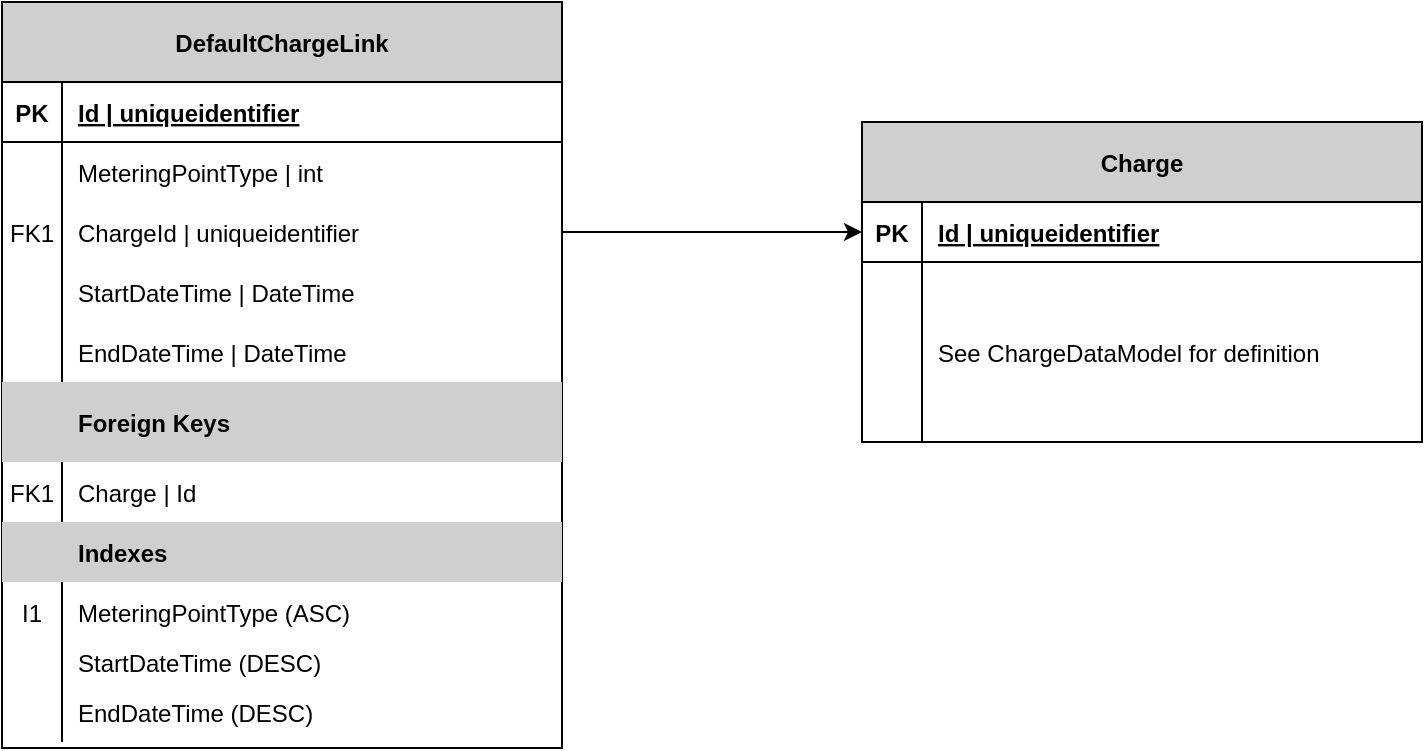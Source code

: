 <mxfile version="15.2.7" type="device"><diagram id="uxk1HS1SLVmlLjZ4p60N" name="DefaultChargeLinkSettings"><mxGraphModel dx="1086" dy="806" grid="1" gridSize="10" guides="1" tooltips="1" connect="1" arrows="1" fold="1" page="1" pageScale="1" pageWidth="827" pageHeight="1169" math="0" shadow="0"><root><mxCell id="0"/><mxCell id="1" parent="0"/><mxCell id="UlQkJTch8ZvqXynU9fnz-85" value="DefaultChargeLink" style="shape=table;startSize=40;container=1;collapsible=1;childLayout=tableLayout;fixedRows=1;rowLines=0;fontStyle=1;align=center;resizeLast=1;fillColor=#CFCFCF;" parent="1" vertex="1"><mxGeometry x="60" y="97" width="280" height="373" as="geometry"/></mxCell><mxCell id="UlQkJTch8ZvqXynU9fnz-86" value="" style="shape=partialRectangle;collapsible=0;dropTarget=0;pointerEvents=0;fillColor=none;top=0;left=0;bottom=1;right=0;points=[[0,0.5],[1,0.5]];portConstraint=eastwest;" parent="UlQkJTch8ZvqXynU9fnz-85" vertex="1"><mxGeometry y="40" width="280" height="30" as="geometry"/></mxCell><mxCell id="UlQkJTch8ZvqXynU9fnz-87" value="PK" style="shape=partialRectangle;connectable=0;fillColor=none;top=0;left=0;bottom=0;right=0;fontStyle=1;overflow=hidden;" parent="UlQkJTch8ZvqXynU9fnz-86" vertex="1"><mxGeometry width="30" height="30" as="geometry"/></mxCell><mxCell id="UlQkJTch8ZvqXynU9fnz-88" value="Id | uniqueidentifier" style="shape=partialRectangle;connectable=0;fillColor=none;top=0;left=0;bottom=0;right=0;align=left;spacingLeft=6;fontStyle=5;overflow=hidden;" parent="UlQkJTch8ZvqXynU9fnz-86" vertex="1"><mxGeometry x="30" width="250" height="30" as="geometry"/></mxCell><mxCell id="UlQkJTch8ZvqXynU9fnz-89" value="" style="shape=partialRectangle;collapsible=0;dropTarget=0;pointerEvents=0;fillColor=none;top=0;left=0;bottom=0;right=0;points=[[0,0.5],[1,0.5]];portConstraint=eastwest;" parent="UlQkJTch8ZvqXynU9fnz-85" vertex="1"><mxGeometry y="70" width="280" height="30" as="geometry"/></mxCell><mxCell id="UlQkJTch8ZvqXynU9fnz-90" value="" style="shape=partialRectangle;connectable=0;fillColor=none;top=0;left=0;bottom=0;right=0;editable=1;overflow=hidden;" parent="UlQkJTch8ZvqXynU9fnz-89" vertex="1"><mxGeometry width="30" height="30" as="geometry"/></mxCell><mxCell id="UlQkJTch8ZvqXynU9fnz-91" value="MeteringPointType | int" style="shape=partialRectangle;connectable=0;fillColor=none;top=0;left=0;bottom=0;right=0;align=left;spacingLeft=6;overflow=hidden;" parent="UlQkJTch8ZvqXynU9fnz-89" vertex="1"><mxGeometry x="30" width="250" height="30" as="geometry"/></mxCell><mxCell id="UlQkJTch8ZvqXynU9fnz-92" value="" style="shape=partialRectangle;collapsible=0;dropTarget=0;pointerEvents=0;fillColor=none;top=0;left=0;bottom=0;right=0;points=[[0,0.5],[1,0.5]];portConstraint=eastwest;" parent="UlQkJTch8ZvqXynU9fnz-85" vertex="1"><mxGeometry y="100" width="280" height="30" as="geometry"/></mxCell><mxCell id="UlQkJTch8ZvqXynU9fnz-93" value="FK1" style="shape=partialRectangle;connectable=0;fillColor=none;top=0;left=0;bottom=0;right=0;editable=1;overflow=hidden;" parent="UlQkJTch8ZvqXynU9fnz-92" vertex="1"><mxGeometry width="30" height="30" as="geometry"/></mxCell><mxCell id="UlQkJTch8ZvqXynU9fnz-94" value="ChargeId | uniqueidentifier" style="shape=partialRectangle;connectable=0;fillColor=none;top=0;left=0;bottom=0;right=0;align=left;spacingLeft=6;overflow=hidden;" parent="UlQkJTch8ZvqXynU9fnz-92" vertex="1"><mxGeometry x="30" width="250" height="30" as="geometry"/></mxCell><mxCell id="UlQkJTch8ZvqXynU9fnz-95" value="" style="shape=partialRectangle;collapsible=0;dropTarget=0;pointerEvents=0;fillColor=none;top=0;left=0;bottom=0;right=0;points=[[0,0.5],[1,0.5]];portConstraint=eastwest;" parent="UlQkJTch8ZvqXynU9fnz-85" vertex="1"><mxGeometry y="130" width="280" height="30" as="geometry"/></mxCell><mxCell id="UlQkJTch8ZvqXynU9fnz-96" value="" style="shape=partialRectangle;connectable=0;fillColor=none;top=0;left=0;bottom=0;right=0;editable=1;overflow=hidden;" parent="UlQkJTch8ZvqXynU9fnz-95" vertex="1"><mxGeometry width="30" height="30" as="geometry"/></mxCell><mxCell id="UlQkJTch8ZvqXynU9fnz-97" value="StartDateTime | DateTime" style="shape=partialRectangle;connectable=0;fillColor=none;top=0;left=0;bottom=0;right=0;align=left;spacingLeft=6;overflow=hidden;" parent="UlQkJTch8ZvqXynU9fnz-95" vertex="1"><mxGeometry x="30" width="250" height="30" as="geometry"/></mxCell><mxCell id="UlQkJTch8ZvqXynU9fnz-98" style="shape=partialRectangle;collapsible=0;dropTarget=0;pointerEvents=0;fillColor=none;top=0;left=0;bottom=0;right=0;points=[[0,0.5],[1,0.5]];portConstraint=eastwest;" parent="UlQkJTch8ZvqXynU9fnz-85" vertex="1"><mxGeometry y="160" width="280" height="30" as="geometry"/></mxCell><mxCell id="UlQkJTch8ZvqXynU9fnz-99" value="" style="shape=partialRectangle;connectable=0;fillColor=none;top=0;left=0;bottom=0;right=0;editable=1;overflow=hidden;" parent="UlQkJTch8ZvqXynU9fnz-98" vertex="1"><mxGeometry width="30" height="30" as="geometry"/></mxCell><mxCell id="UlQkJTch8ZvqXynU9fnz-100" value="EndDateTime | DateTime" style="shape=partialRectangle;connectable=0;fillColor=none;top=0;left=0;bottom=0;right=0;align=left;spacingLeft=6;overflow=hidden;" parent="UlQkJTch8ZvqXynU9fnz-98" vertex="1"><mxGeometry x="30" width="250" height="30" as="geometry"/></mxCell><mxCell id="UlQkJTch8ZvqXynU9fnz-113" style="shape=partialRectangle;collapsible=0;dropTarget=0;pointerEvents=0;fillColor=none;top=0;left=0;bottom=0;right=0;points=[[0,0.5],[1,0.5]];portConstraint=eastwest;" parent="UlQkJTch8ZvqXynU9fnz-85" vertex="1"><mxGeometry y="190" width="280" height="40" as="geometry"/></mxCell><mxCell id="UlQkJTch8ZvqXynU9fnz-114" style="shape=partialRectangle;connectable=0;top=0;left=0;bottom=0;right=0;editable=1;overflow=hidden;strokeColor=#CFCFCF;fillColor=#CFCFCF;" parent="UlQkJTch8ZvqXynU9fnz-113" vertex="1"><mxGeometry width="30" height="40" as="geometry"/></mxCell><mxCell id="UlQkJTch8ZvqXynU9fnz-115" value="Foreign Keys" style="shape=partialRectangle;connectable=0;top=0;left=0;bottom=0;right=0;align=left;spacingLeft=6;overflow=hidden;strokeColor=#CFCFCF;fillColor=#CFCFCF;fontStyle=1" parent="UlQkJTch8ZvqXynU9fnz-113" vertex="1"><mxGeometry x="30" width="250" height="40" as="geometry"/></mxCell><mxCell id="UlQkJTch8ZvqXynU9fnz-116" style="shape=partialRectangle;collapsible=0;dropTarget=0;pointerEvents=0;fillColor=none;top=0;left=0;bottom=0;right=0;points=[[0,0.5],[1,0.5]];portConstraint=eastwest;" parent="UlQkJTch8ZvqXynU9fnz-85" vertex="1"><mxGeometry y="230" width="280" height="30" as="geometry"/></mxCell><mxCell id="UlQkJTch8ZvqXynU9fnz-117" value="FK1" style="shape=partialRectangle;connectable=0;fillColor=none;top=0;left=0;bottom=0;right=0;editable=1;overflow=hidden;" parent="UlQkJTch8ZvqXynU9fnz-116" vertex="1"><mxGeometry width="30" height="30" as="geometry"/></mxCell><mxCell id="UlQkJTch8ZvqXynU9fnz-118" value="Charge | Id" style="shape=partialRectangle;connectable=0;fillColor=none;top=0;left=0;bottom=0;right=0;align=left;spacingLeft=6;overflow=hidden;" parent="UlQkJTch8ZvqXynU9fnz-116" vertex="1"><mxGeometry x="30" width="250" height="30" as="geometry"/></mxCell><mxCell id="UlQkJTch8ZvqXynU9fnz-119" style="shape=partialRectangle;collapsible=0;dropTarget=0;pointerEvents=0;fillColor=none;top=0;left=0;bottom=0;right=0;points=[[0,0.5],[1,0.5]];portConstraint=eastwest;" parent="UlQkJTch8ZvqXynU9fnz-85" vertex="1"><mxGeometry y="260" width="280" height="30" as="geometry"/></mxCell><mxCell id="UlQkJTch8ZvqXynU9fnz-120" style="shape=partialRectangle;connectable=0;top=0;left=0;bottom=0;right=0;editable=1;overflow=hidden;fillColor=#CFCFCF;" parent="UlQkJTch8ZvqXynU9fnz-119" vertex="1"><mxGeometry width="30" height="30" as="geometry"/></mxCell><mxCell id="UlQkJTch8ZvqXynU9fnz-121" value="Indexes" style="shape=partialRectangle;connectable=0;top=0;left=0;bottom=0;right=0;align=left;spacingLeft=6;overflow=hidden;fillColor=#CFCFCF;fontStyle=1" parent="UlQkJTch8ZvqXynU9fnz-119" vertex="1"><mxGeometry x="30" width="250" height="30" as="geometry"/></mxCell><mxCell id="UlQkJTch8ZvqXynU9fnz-122" style="shape=partialRectangle;collapsible=0;dropTarget=0;pointerEvents=0;fillColor=none;top=0;left=0;bottom=0;right=0;points=[[0,0.5],[1,0.5]];portConstraint=eastwest;" parent="UlQkJTch8ZvqXynU9fnz-85" vertex="1"><mxGeometry y="290" width="280" height="30" as="geometry"/></mxCell><mxCell id="UlQkJTch8ZvqXynU9fnz-123" value="I1" style="shape=partialRectangle;connectable=0;fillColor=none;top=0;left=0;bottom=0;right=0;editable=1;overflow=hidden;" parent="UlQkJTch8ZvqXynU9fnz-122" vertex="1"><mxGeometry width="30" height="30" as="geometry"/></mxCell><mxCell id="UlQkJTch8ZvqXynU9fnz-124" value="MeteringPointType (ASC)" style="shape=partialRectangle;connectable=0;fillColor=none;top=0;left=0;bottom=0;right=0;align=left;spacingLeft=6;overflow=hidden;" parent="UlQkJTch8ZvqXynU9fnz-122" vertex="1"><mxGeometry x="30" width="250" height="30" as="geometry"/></mxCell><mxCell id="UlQkJTch8ZvqXynU9fnz-125" style="shape=partialRectangle;collapsible=0;dropTarget=0;pointerEvents=0;fillColor=none;top=0;left=0;bottom=0;right=0;points=[[0,0.5],[1,0.5]];portConstraint=eastwest;" parent="UlQkJTch8ZvqXynU9fnz-85" vertex="1"><mxGeometry y="320" width="280" height="20" as="geometry"/></mxCell><mxCell id="UlQkJTch8ZvqXynU9fnz-126" style="shape=partialRectangle;connectable=0;fillColor=none;top=0;left=0;bottom=0;right=0;editable=1;overflow=hidden;" parent="UlQkJTch8ZvqXynU9fnz-125" vertex="1"><mxGeometry width="30" height="20" as="geometry"/></mxCell><mxCell id="UlQkJTch8ZvqXynU9fnz-127" value="StartDateTime (DESC)" style="shape=partialRectangle;connectable=0;fillColor=none;top=0;left=0;bottom=0;right=0;align=left;spacingLeft=6;overflow=hidden;" parent="UlQkJTch8ZvqXynU9fnz-125" vertex="1"><mxGeometry x="30" width="250" height="20" as="geometry"/></mxCell><mxCell id="UlQkJTch8ZvqXynU9fnz-128" style="shape=partialRectangle;collapsible=0;dropTarget=0;pointerEvents=0;fillColor=none;top=0;left=0;bottom=0;right=0;points=[[0,0.5],[1,0.5]];portConstraint=eastwest;" parent="UlQkJTch8ZvqXynU9fnz-85" vertex="1"><mxGeometry y="340" width="280" height="30" as="geometry"/></mxCell><mxCell id="UlQkJTch8ZvqXynU9fnz-129" style="shape=partialRectangle;connectable=0;fillColor=none;top=0;left=0;bottom=0;right=0;editable=1;overflow=hidden;" parent="UlQkJTch8ZvqXynU9fnz-128" vertex="1"><mxGeometry width="30" height="30" as="geometry"/></mxCell><mxCell id="UlQkJTch8ZvqXynU9fnz-130" value="EndDateTime (DESC)" style="shape=partialRectangle;connectable=0;fillColor=none;top=0;left=0;bottom=0;right=0;align=left;spacingLeft=6;overflow=hidden;" parent="UlQkJTch8ZvqXynU9fnz-128" vertex="1"><mxGeometry x="30" width="250" height="30" as="geometry"/></mxCell><mxCell id="yBLBPrAdC8xbAq3Od3QQ-1" value="Charge" style="shape=table;startSize=40;container=1;collapsible=1;childLayout=tableLayout;fixedRows=1;rowLines=0;fontStyle=1;align=center;resizeLast=1;fillColor=#CFCFCF;" parent="1" vertex="1"><mxGeometry x="490" y="157" width="280" height="160" as="geometry"/></mxCell><mxCell id="yBLBPrAdC8xbAq3Od3QQ-2" value="" style="shape=partialRectangle;collapsible=0;dropTarget=0;pointerEvents=0;fillColor=none;top=0;left=0;bottom=1;right=0;points=[[0,0.5],[1,0.5]];portConstraint=eastwest;" parent="yBLBPrAdC8xbAq3Od3QQ-1" vertex="1"><mxGeometry y="40" width="280" height="30" as="geometry"/></mxCell><mxCell id="yBLBPrAdC8xbAq3Od3QQ-3" value="PK" style="shape=partialRectangle;connectable=0;fillColor=none;top=0;left=0;bottom=0;right=0;fontStyle=1;overflow=hidden;" parent="yBLBPrAdC8xbAq3Od3QQ-2" vertex="1"><mxGeometry width="30" height="30" as="geometry"/></mxCell><mxCell id="yBLBPrAdC8xbAq3Od3QQ-4" value="Id | uniqueidentifier" style="shape=partialRectangle;connectable=0;fillColor=none;top=0;left=0;bottom=0;right=0;align=left;spacingLeft=6;fontStyle=5;overflow=hidden;" parent="yBLBPrAdC8xbAq3Od3QQ-2" vertex="1"><mxGeometry x="30" width="250" height="30" as="geometry"/></mxCell><mxCell id="yBLBPrAdC8xbAq3Od3QQ-5" value="" style="shape=partialRectangle;collapsible=0;dropTarget=0;pointerEvents=0;fillColor=none;top=0;left=0;bottom=0;right=0;points=[[0,0.5],[1,0.5]];portConstraint=eastwest;" parent="yBLBPrAdC8xbAq3Od3QQ-1" vertex="1"><mxGeometry y="70" width="280" height="30" as="geometry"/></mxCell><mxCell id="yBLBPrAdC8xbAq3Od3QQ-6" value="" style="shape=partialRectangle;connectable=0;fillColor=none;top=0;left=0;bottom=0;right=0;editable=1;overflow=hidden;" parent="yBLBPrAdC8xbAq3Od3QQ-5" vertex="1"><mxGeometry width="30" height="30" as="geometry"/></mxCell><mxCell id="yBLBPrAdC8xbAq3Od3QQ-7" value="" style="shape=partialRectangle;connectable=0;fillColor=none;top=0;left=0;bottom=0;right=0;align=left;spacingLeft=6;overflow=hidden;" parent="yBLBPrAdC8xbAq3Od3QQ-5" vertex="1"><mxGeometry x="30" width="250" height="30" as="geometry"/></mxCell><mxCell id="yBLBPrAdC8xbAq3Od3QQ-8" value="" style="shape=partialRectangle;collapsible=0;dropTarget=0;pointerEvents=0;fillColor=none;top=0;left=0;bottom=0;right=0;points=[[0,0.5],[1,0.5]];portConstraint=eastwest;" parent="yBLBPrAdC8xbAq3Od3QQ-1" vertex="1"><mxGeometry y="100" width="280" height="30" as="geometry"/></mxCell><mxCell id="yBLBPrAdC8xbAq3Od3QQ-9" value="&#10;&#10;&lt;span style=&quot;color: rgb(0, 0, 0); font-family: helvetica; font-size: 12px; font-style: normal; font-weight: 400; letter-spacing: normal; text-align: left; text-indent: 0px; text-transform: none; word-spacing: 0px; background-color: rgb(248, 249, 250); display: inline; float: none;&quot;&gt;See ChargeDataModel for definition&lt;/span&gt;&#10;&#10;" style="shape=partialRectangle;connectable=0;fillColor=none;top=0;left=0;bottom=0;right=0;editable=1;overflow=hidden;" parent="yBLBPrAdC8xbAq3Od3QQ-8" vertex="1"><mxGeometry width="30" height="30" as="geometry"/></mxCell><mxCell id="yBLBPrAdC8xbAq3Od3QQ-10" value="See ChargeDataModel for definition" style="shape=partialRectangle;connectable=0;fillColor=none;top=0;left=0;bottom=0;right=0;align=left;spacingLeft=6;overflow=hidden;" parent="yBLBPrAdC8xbAq3Od3QQ-8" vertex="1"><mxGeometry x="30" width="250" height="30" as="geometry"/></mxCell><mxCell id="yBLBPrAdC8xbAq3Od3QQ-11" value="" style="shape=partialRectangle;collapsible=0;dropTarget=0;pointerEvents=0;fillColor=none;top=0;left=0;bottom=0;right=0;points=[[0,0.5],[1,0.5]];portConstraint=eastwest;" parent="yBLBPrAdC8xbAq3Od3QQ-1" vertex="1"><mxGeometry y="130" width="280" height="30" as="geometry"/></mxCell><mxCell id="yBLBPrAdC8xbAq3Od3QQ-12" value="" style="shape=partialRectangle;connectable=0;fillColor=none;top=0;left=0;bottom=0;right=0;editable=1;overflow=hidden;" parent="yBLBPrAdC8xbAq3Od3QQ-11" vertex="1"><mxGeometry width="30" height="30" as="geometry"/></mxCell><mxCell id="yBLBPrAdC8xbAq3Od3QQ-13" value="" style="shape=partialRectangle;connectable=0;fillColor=none;top=0;left=0;bottom=0;right=0;align=left;spacingLeft=6;overflow=hidden;" parent="yBLBPrAdC8xbAq3Od3QQ-11" vertex="1"><mxGeometry x="30" width="250" height="30" as="geometry"/></mxCell><mxCell id="yBLBPrAdC8xbAq3Od3QQ-21" style="edgeStyle=orthogonalEdgeStyle;rounded=0;orthogonalLoop=1;jettySize=auto;html=1;entryX=0;entryY=0.5;entryDx=0;entryDy=0;" parent="1" source="UlQkJTch8ZvqXynU9fnz-92" target="yBLBPrAdC8xbAq3Od3QQ-2" edge="1"><mxGeometry relative="1" as="geometry"/></mxCell></root></mxGraphModel></diagram></mxfile>